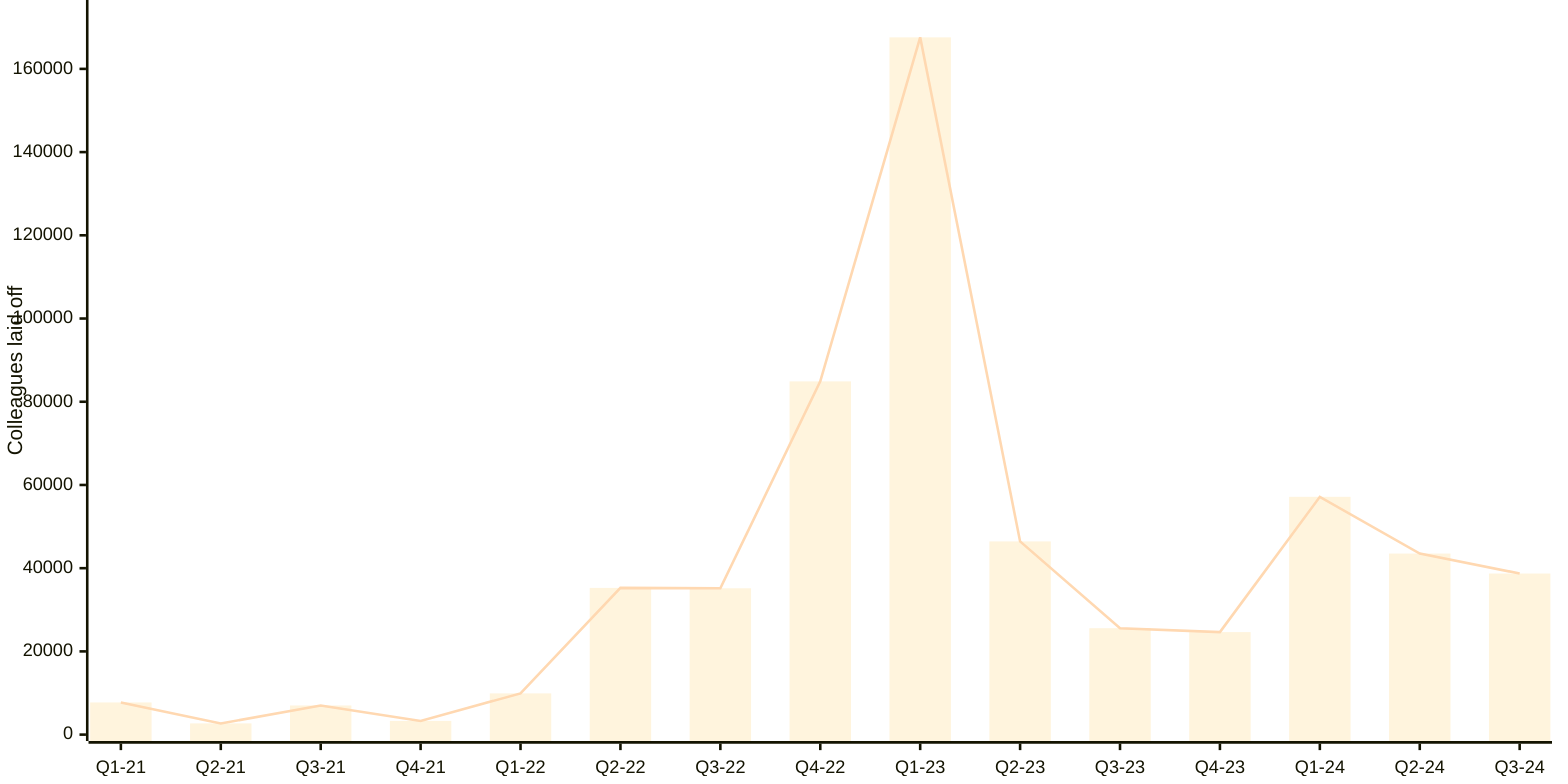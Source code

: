 ---
config:
  theme: base
  xyChart:
    width: 1200
    height: 600
  themeVariables:
    xyChart:
      backgroundColor: "transparent"
      primaryColor: "#fff4dd"
      plotColorPalette: "#FFF4DD,#FFD8B1,#FFA07A,#ECEFF1,#D6DBDF,#C3E0A8,#FFB6A4,#FFD74D,#738FA7,#FFFFF0"
---
xychart-beta
  x-axis [Q1-21, Q2-21, Q3-21, Q4-21, Q1-22, Q2-22, Q3-22, Q4-22, Q1-23, Q2-23, Q3-23, Q4-23, Q1-24, Q2-24, Q3-24]
  y-axis "Colleagues laid off" 0 --> 175000
  bar [7728, 2695, 7000, 3292, 9909, 35257, 35174, 84894, 167574, 46433, 25575, 24638, 57149, 43517, 38716]
  line [7728, 2695, 7000, 3292, 9909, 35257, 35174, 84894, 167574, 46433, 25575, 24638, 57149, 43517, 38716]